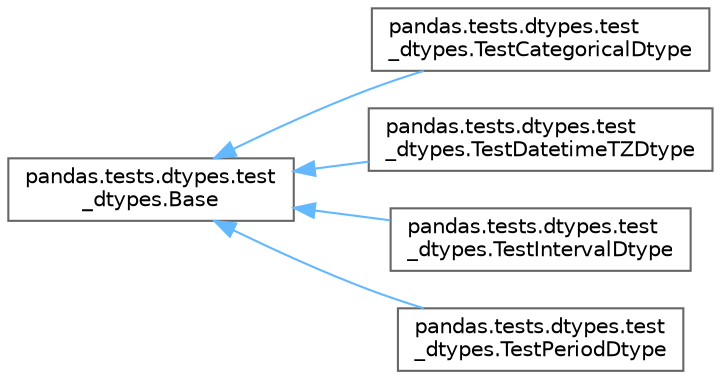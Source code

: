 digraph "Graphical Class Hierarchy"
{
 // LATEX_PDF_SIZE
  bgcolor="transparent";
  edge [fontname=Helvetica,fontsize=10,labelfontname=Helvetica,labelfontsize=10];
  node [fontname=Helvetica,fontsize=10,shape=box,height=0.2,width=0.4];
  rankdir="LR";
  Node0 [id="Node000000",label="pandas.tests.dtypes.test\l_dtypes.Base",height=0.2,width=0.4,color="grey40", fillcolor="white", style="filled",URL="$df/d42/classpandas_1_1tests_1_1dtypes_1_1test__dtypes_1_1Base.html",tooltip=" "];
  Node0 -> Node1 [id="edge4634_Node000000_Node000001",dir="back",color="steelblue1",style="solid",tooltip=" "];
  Node1 [id="Node000001",label="pandas.tests.dtypes.test\l_dtypes.TestCategoricalDtype",height=0.2,width=0.4,color="grey40", fillcolor="white", style="filled",URL="$da/d41/classpandas_1_1tests_1_1dtypes_1_1test__dtypes_1_1TestCategoricalDtype.html",tooltip=" "];
  Node0 -> Node2 [id="edge4635_Node000000_Node000002",dir="back",color="steelblue1",style="solid",tooltip=" "];
  Node2 [id="Node000002",label="pandas.tests.dtypes.test\l_dtypes.TestDatetimeTZDtype",height=0.2,width=0.4,color="grey40", fillcolor="white", style="filled",URL="$df/df0/classpandas_1_1tests_1_1dtypes_1_1test__dtypes_1_1TestDatetimeTZDtype.html",tooltip=" "];
  Node0 -> Node3 [id="edge4636_Node000000_Node000003",dir="back",color="steelblue1",style="solid",tooltip=" "];
  Node3 [id="Node000003",label="pandas.tests.dtypes.test\l_dtypes.TestIntervalDtype",height=0.2,width=0.4,color="grey40", fillcolor="white", style="filled",URL="$dd/da8/classpandas_1_1tests_1_1dtypes_1_1test__dtypes_1_1TestIntervalDtype.html",tooltip=" "];
  Node0 -> Node4 [id="edge4637_Node000000_Node000004",dir="back",color="steelblue1",style="solid",tooltip=" "];
  Node4 [id="Node000004",label="pandas.tests.dtypes.test\l_dtypes.TestPeriodDtype",height=0.2,width=0.4,color="grey40", fillcolor="white", style="filled",URL="$d9/d0b/classpandas_1_1tests_1_1dtypes_1_1test__dtypes_1_1TestPeriodDtype.html",tooltip=" "];
}
